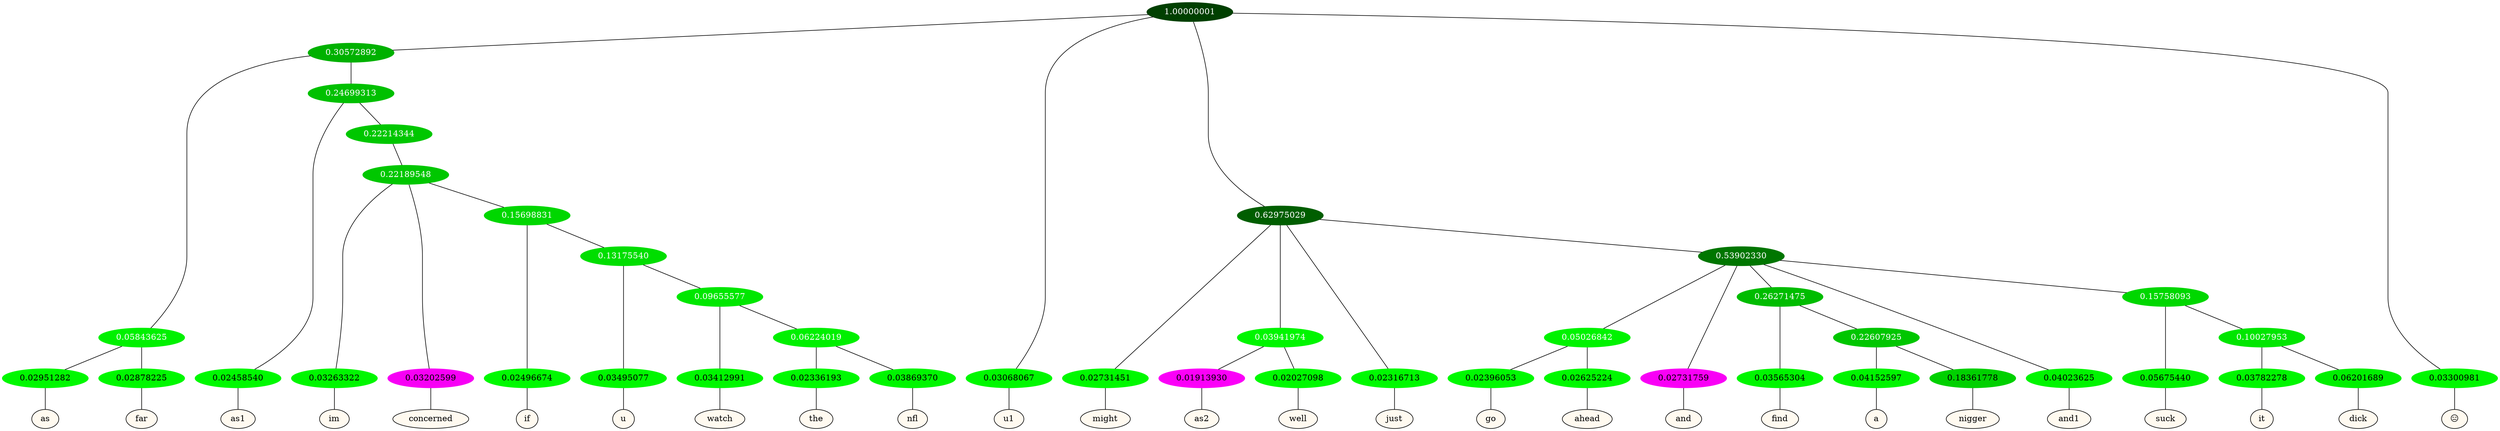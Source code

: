 graph {
	node [format=png height=0.15 nodesep=0.001 ordering=out overlap=prism overlap_scaling=0.01 ranksep=0.001 ratio=0.2 style=filled width=0.15]
	{
		rank=same
		a_w_11 [label=as color=black fillcolor=floralwhite style="filled,solid"]
		a_w_12 [label=far color=black fillcolor=floralwhite style="filled,solid"]
		a_w_13 [label=as1 color=black fillcolor=floralwhite style="filled,solid"]
		a_w_29 [label=im color=black fillcolor=floralwhite style="filled,solid"]
		a_w_30 [label=concerned color=black fillcolor=floralwhite style="filled,solid"]
		a_w_36 [label=if color=black fillcolor=floralwhite style="filled,solid"]
		a_w_38 [label=u color=black fillcolor=floralwhite style="filled,solid"]
		a_w_40 [label=watch color=black fillcolor=floralwhite style="filled,solid"]
		a_w_42 [label=the color=black fillcolor=floralwhite style="filled,solid"]
		a_w_43 [label=nfl color=black fillcolor=floralwhite style="filled,solid"]
		a_w_2 [label=u1 color=black fillcolor=floralwhite style="filled,solid"]
		a_w_7 [label=might color=black fillcolor=floralwhite style="filled,solid"]
		a_w_15 [label=as2 color=black fillcolor=floralwhite style="filled,solid"]
		a_w_16 [label=well color=black fillcolor=floralwhite style="filled,solid"]
		a_w_9 [label=just color=black fillcolor=floralwhite style="filled,solid"]
		a_w_23 [label=go color=black fillcolor=floralwhite style="filled,solid"]
		a_w_24 [label=ahead color=black fillcolor=floralwhite style="filled,solid"]
		a_w_18 [label=and color=black fillcolor=floralwhite style="filled,solid"]
		a_w_25 [label=find color=black fillcolor=floralwhite style="filled,solid"]
		a_w_32 [label=a color=black fillcolor=floralwhite style="filled,solid"]
		a_w_33 [label=nigger color=black fillcolor=floralwhite style="filled,solid"]
		a_w_20 [label=and1 color=black fillcolor=floralwhite style="filled,solid"]
		a_w_27 [label=suck color=black fillcolor=floralwhite style="filled,solid"]
		a_w_34 [label=it color=black fillcolor=floralwhite style="filled,solid"]
		a_w_35 [label=dick color=black fillcolor=floralwhite style="filled,solid"]
		a_w_4 [label="😑" color=black fillcolor=floralwhite style="filled,solid"]
	}
	a_n_11 -- a_w_11
	a_n_12 -- a_w_12
	a_n_13 -- a_w_13
	a_n_29 -- a_w_29
	a_n_30 -- a_w_30
	a_n_36 -- a_w_36
	a_n_38 -- a_w_38
	a_n_40 -- a_w_40
	a_n_42 -- a_w_42
	a_n_43 -- a_w_43
	a_n_2 -- a_w_2
	a_n_7 -- a_w_7
	a_n_15 -- a_w_15
	a_n_16 -- a_w_16
	a_n_9 -- a_w_9
	a_n_23 -- a_w_23
	a_n_24 -- a_w_24
	a_n_18 -- a_w_18
	a_n_25 -- a_w_25
	a_n_32 -- a_w_32
	a_n_33 -- a_w_33
	a_n_20 -- a_w_20
	a_n_27 -- a_w_27
	a_n_34 -- a_w_34
	a_n_35 -- a_w_35
	a_n_4 -- a_w_4
	{
		rank=same
		a_n_11 [label=0.02951282 color="0.334 1.000 0.970" fontcolor=black]
		a_n_12 [label=0.02878225 color="0.334 1.000 0.971" fontcolor=black]
		a_n_13 [label=0.02458540 color="0.334 1.000 0.975" fontcolor=black]
		a_n_29 [label=0.03263322 color="0.334 1.000 0.967" fontcolor=black]
		a_n_30 [label=0.03202599 color="0.835 1.000 0.968" fontcolor=black]
		a_n_36 [label=0.02496674 color="0.334 1.000 0.975" fontcolor=black]
		a_n_38 [label=0.03495077 color="0.334 1.000 0.965" fontcolor=black]
		a_n_40 [label=0.03412991 color="0.334 1.000 0.966" fontcolor=black]
		a_n_42 [label=0.02336193 color="0.334 1.000 0.977" fontcolor=black]
		a_n_43 [label=0.03869370 color="0.334 1.000 0.961" fontcolor=black]
		a_n_2 [label=0.03068067 color="0.334 1.000 0.969" fontcolor=black]
		a_n_7 [label=0.02731451 color="0.334 1.000 0.973" fontcolor=black]
		a_n_15 [label=0.01913930 color="0.835 1.000 0.981" fontcolor=black]
		a_n_16 [label=0.02027098 color="0.334 1.000 0.980" fontcolor=black]
		a_n_9 [label=0.02316713 color="0.334 1.000 0.977" fontcolor=black]
		a_n_23 [label=0.02396053 color="0.334 1.000 0.976" fontcolor=black]
		a_n_24 [label=0.02625224 color="0.334 1.000 0.974" fontcolor=black]
		a_n_18 [label=0.02731759 color="0.835 1.000 0.973" fontcolor=black]
		a_n_25 [label=0.03565304 color="0.334 1.000 0.964" fontcolor=black]
		a_n_32 [label=0.04152597 color="0.334 1.000 0.958" fontcolor=black]
		a_n_33 [label=0.18361778 color="0.334 1.000 0.816" fontcolor=black]
		a_n_20 [label=0.04023625 color="0.334 1.000 0.960" fontcolor=black]
		a_n_27 [label=0.05675440 color="0.334 1.000 0.943" fontcolor=black]
		a_n_34 [label=0.03782278 color="0.334 1.000 0.962" fontcolor=black]
		a_n_35 [label=0.06201689 color="0.334 1.000 0.938" fontcolor=black]
		a_n_4 [label=0.03300981 color="0.334 1.000 0.967" fontcolor=black]
	}
	a_n_0 [label=1.00000001 color="0.334 1.000 0.250" fontcolor=grey99]
	a_n_1 [label=0.30572892 color="0.334 1.000 0.694" fontcolor=grey99]
	a_n_0 -- a_n_1
	a_n_0 -- a_n_2
	a_n_3 [label=0.62975029 color="0.334 1.000 0.370" fontcolor=grey99]
	a_n_0 -- a_n_3
	a_n_0 -- a_n_4
	a_n_5 [label=0.05843625 color="0.334 1.000 0.942" fontcolor=grey99]
	a_n_1 -- a_n_5
	a_n_6 [label=0.24699313 color="0.334 1.000 0.753" fontcolor=grey99]
	a_n_1 -- a_n_6
	a_n_3 -- a_n_7
	a_n_8 [label=0.03941974 color="0.334 1.000 0.961" fontcolor=grey99]
	a_n_3 -- a_n_8
	a_n_3 -- a_n_9
	a_n_10 [label=0.53902330 color="0.334 1.000 0.461" fontcolor=grey99]
	a_n_3 -- a_n_10
	a_n_5 -- a_n_11
	a_n_5 -- a_n_12
	a_n_6 -- a_n_13
	a_n_14 [label=0.22214344 color="0.334 1.000 0.778" fontcolor=grey99]
	a_n_6 -- a_n_14
	a_n_8 -- a_n_15
	a_n_8 -- a_n_16
	a_n_17 [label=0.05026842 color="0.334 1.000 0.950" fontcolor=grey99]
	a_n_10 -- a_n_17
	a_n_10 -- a_n_18
	a_n_19 [label=0.26271475 color="0.334 1.000 0.737" fontcolor=grey99]
	a_n_10 -- a_n_19
	a_n_10 -- a_n_20
	a_n_21 [label=0.15758093 color="0.334 1.000 0.842" fontcolor=grey99]
	a_n_10 -- a_n_21
	a_n_22 [label=0.22189548 color="0.334 1.000 0.778" fontcolor=grey99]
	a_n_14 -- a_n_22
	a_n_17 -- a_n_23
	a_n_17 -- a_n_24
	a_n_19 -- a_n_25
	a_n_26 [label=0.22607925 color="0.334 1.000 0.774" fontcolor=grey99]
	a_n_19 -- a_n_26
	a_n_21 -- a_n_27
	a_n_28 [label=0.10027953 color="0.334 1.000 0.900" fontcolor=grey99]
	a_n_21 -- a_n_28
	a_n_22 -- a_n_29
	a_n_22 -- a_n_30
	a_n_31 [label=0.15698831 color="0.334 1.000 0.843" fontcolor=grey99]
	a_n_22 -- a_n_31
	a_n_26 -- a_n_32
	a_n_26 -- a_n_33
	a_n_28 -- a_n_34
	a_n_28 -- a_n_35
	a_n_31 -- a_n_36
	a_n_37 [label=0.13175540 color="0.334 1.000 0.868" fontcolor=grey99]
	a_n_31 -- a_n_37
	a_n_37 -- a_n_38
	a_n_39 [label=0.09655577 color="0.334 1.000 0.903" fontcolor=grey99]
	a_n_37 -- a_n_39
	a_n_39 -- a_n_40
	a_n_41 [label=0.06224019 color="0.334 1.000 0.938" fontcolor=grey99]
	a_n_39 -- a_n_41
	a_n_41 -- a_n_42
	a_n_41 -- a_n_43
}
